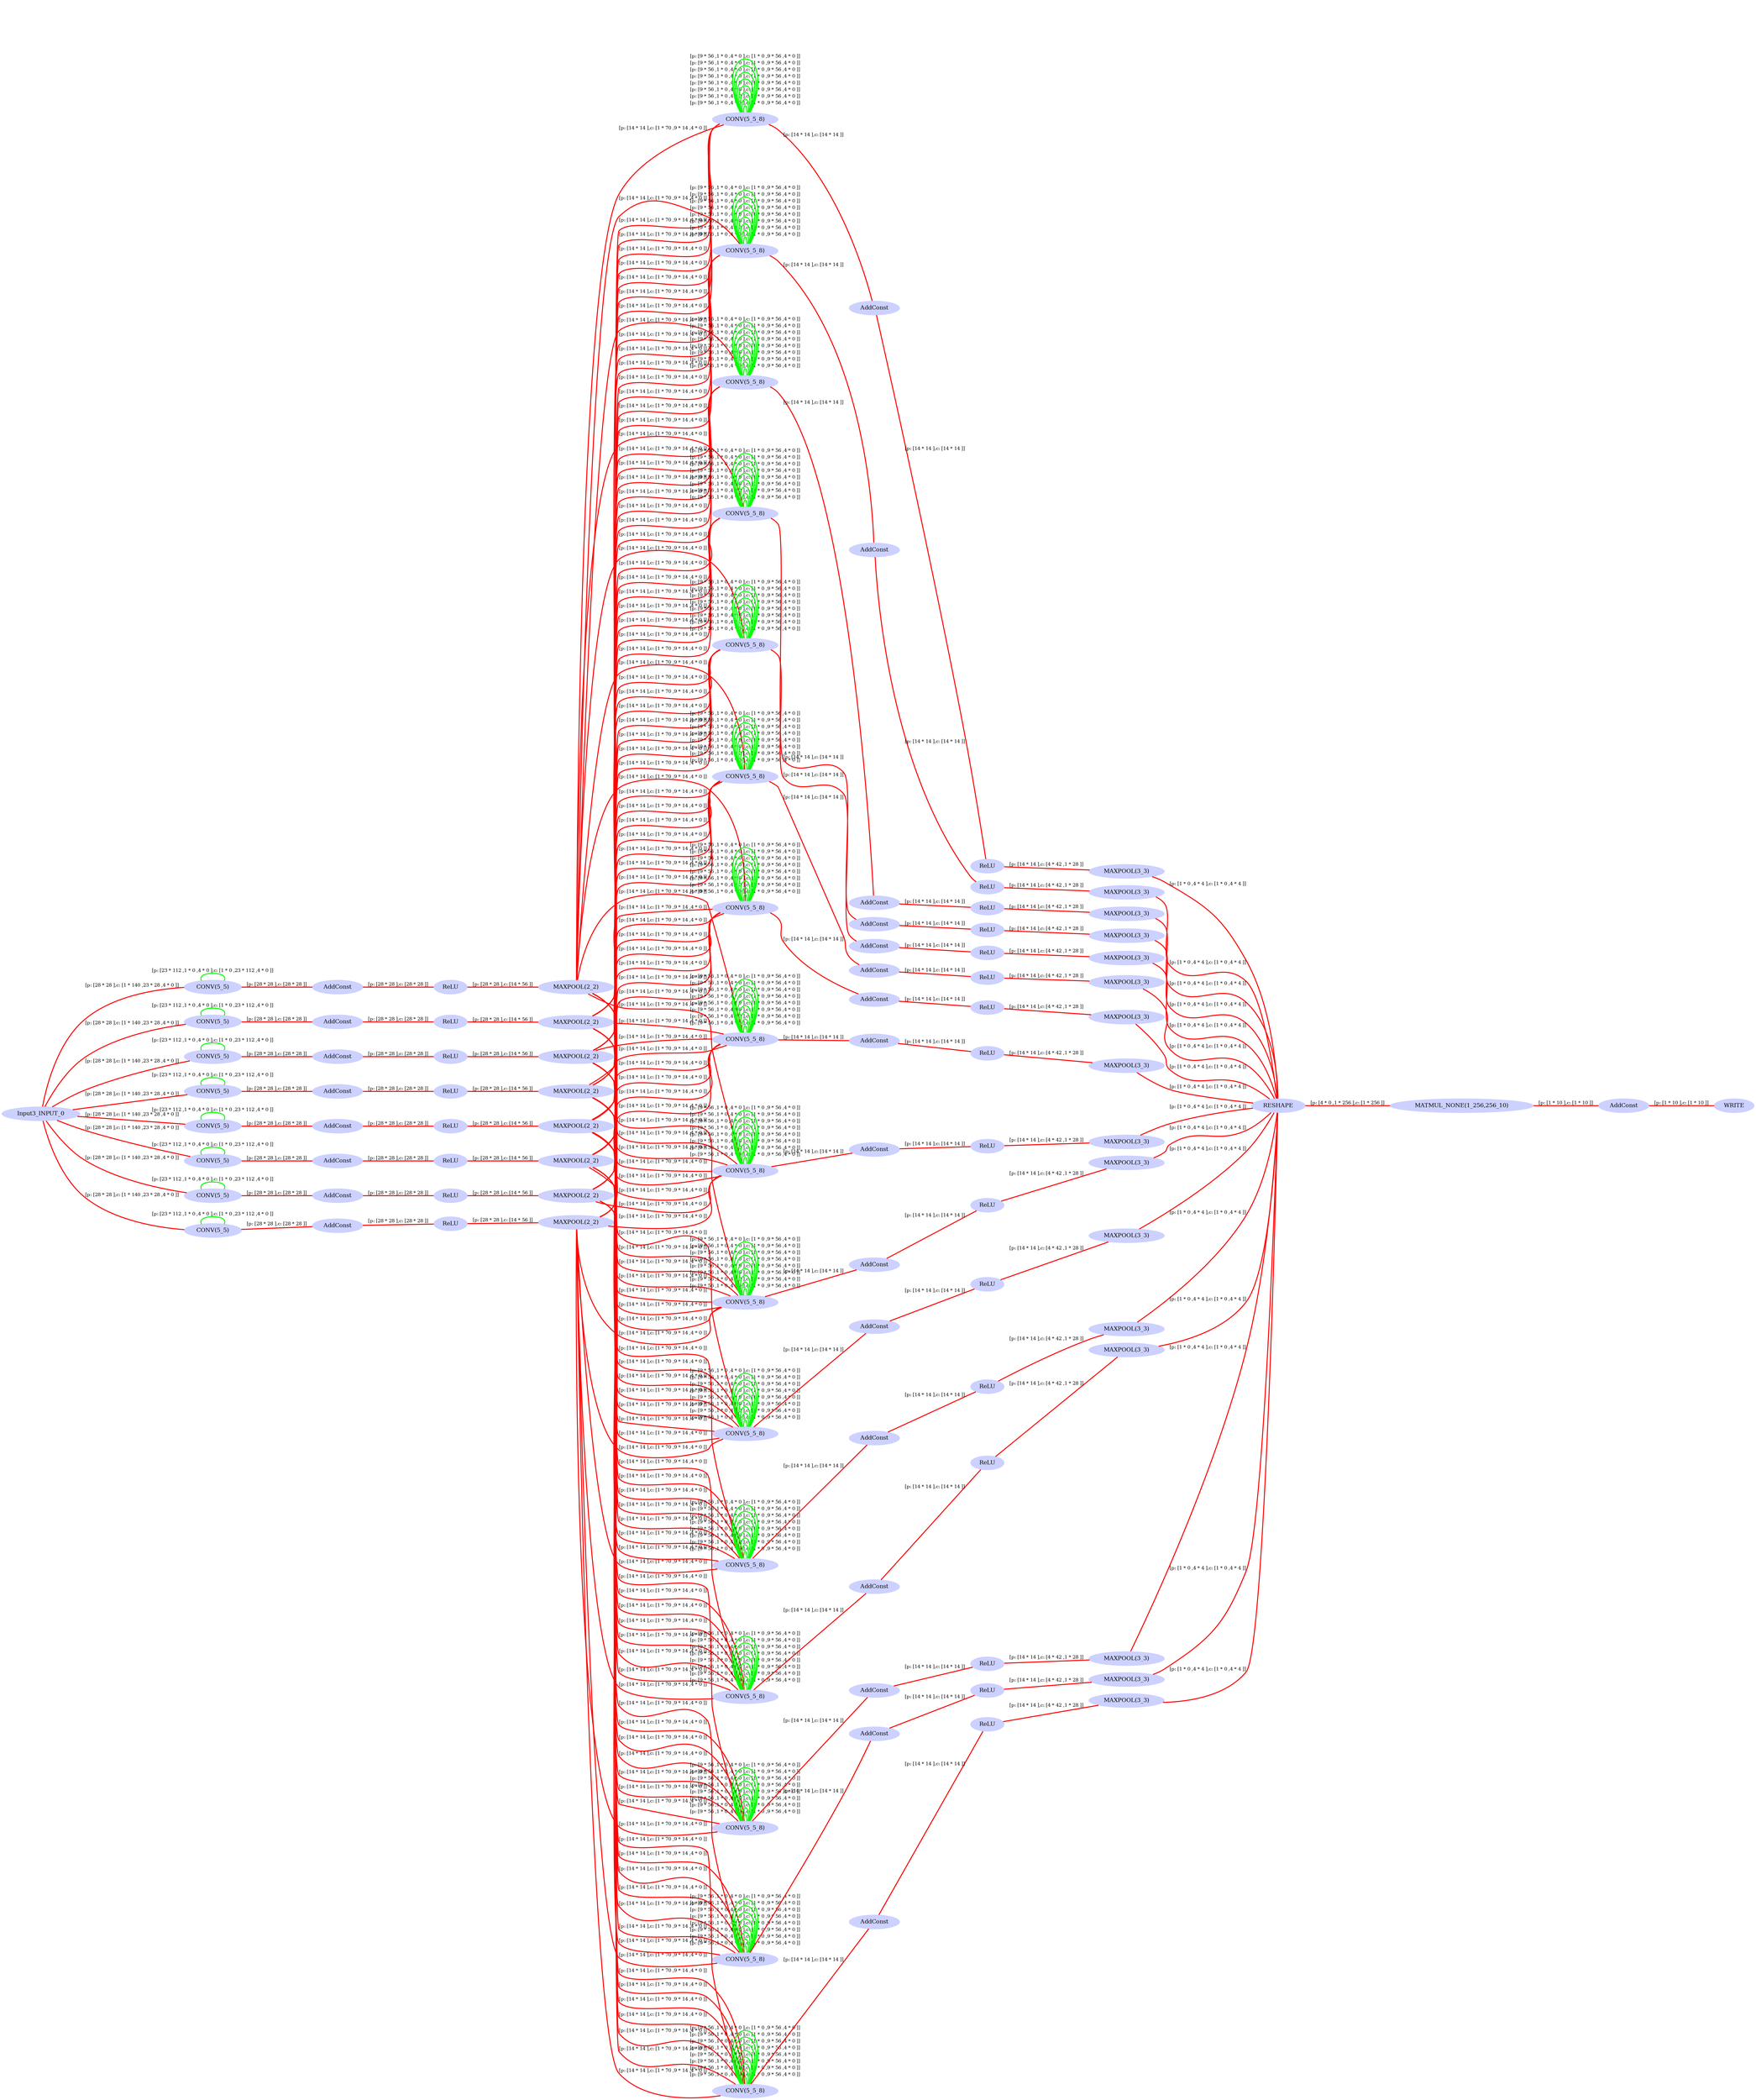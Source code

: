 digraph CNTKGraph {

  ratio = auto;
  rankdir = LR;
  ranksep = 0.3;
  nodesep = 0.2;
  center = true;

  node [ fontsize=12, height=0.4, width=0.4, style=filled, color="0.650 0.200 1.000" ]
  edge [ fontsize=10, arrowhead=none, style=bold]

  "Input3_INPUT_0" [ label="Input3_INPUT_0"];
  "Convolution28_CONV_0" [ label="CONV(5_5)"];
  "Convolution28_CONV_1" [ label="CONV(5_5)"];
  "Convolution28_CONV_2" [ label="CONV(5_5)"];
  "Convolution28_CONV_3" [ label="CONV(5_5)"];
  "Convolution28_CONV_4" [ label="CONV(5_5)"];
  "Convolution28_CONV_5" [ label="CONV(5_5)"];
  "Convolution28_CONV_6" [ label="CONV(5_5)"];
  "Convolution28_CONV_7" [ label="CONV(5_5)"];
  "Plus30_AddConst_0" [ label="AddConst"];
  "Plus30_AddConst_1" [ label="AddConst"];
  "Plus30_AddConst_2" [ label="AddConst"];
  "Plus30_AddConst_3" [ label="AddConst"];
  "Plus30_AddConst_4" [ label="AddConst"];
  "Plus30_AddConst_5" [ label="AddConst"];
  "Plus30_AddConst_6" [ label="AddConst"];
  "Plus30_AddConst_7" [ label="AddConst"];
  "ReLU32_ReLU_0" [ label="ReLU"];
  "ReLU32_ReLU_1" [ label="ReLU"];
  "ReLU32_ReLU_2" [ label="ReLU"];
  "ReLU32_ReLU_3" [ label="ReLU"];
  "ReLU32_ReLU_4" [ label="ReLU"];
  "ReLU32_ReLU_5" [ label="ReLU"];
  "ReLU32_ReLU_6" [ label="ReLU"];
  "ReLU32_ReLU_7" [ label="ReLU"];
  "Pooling66_MAXPOOL_0" [ label="MAXPOOL(2_2)"];
  "Pooling66_MAXPOOL_1" [ label="MAXPOOL(2_2)"];
  "Pooling66_MAXPOOL_2" [ label="MAXPOOL(2_2)"];
  "Pooling66_MAXPOOL_3" [ label="MAXPOOL(2_2)"];
  "Pooling66_MAXPOOL_4" [ label="MAXPOOL(2_2)"];
  "Pooling66_MAXPOOL_5" [ label="MAXPOOL(2_2)"];
  "Pooling66_MAXPOOL_6" [ label="MAXPOOL(2_2)"];
  "Pooling66_MAXPOOL_7" [ label="MAXPOOL(2_2)"];
  "Convolution110_CONV_0" [ label="CONV(5_5_8)"];
  "Convolution110_CONV_1" [ label="CONV(5_5_8)"];
  "Convolution110_CONV_2" [ label="CONV(5_5_8)"];
  "Convolution110_CONV_3" [ label="CONV(5_5_8)"];
  "Convolution110_CONV_4" [ label="CONV(5_5_8)"];
  "Convolution110_CONV_5" [ label="CONV(5_5_8)"];
  "Convolution110_CONV_6" [ label="CONV(5_5_8)"];
  "Convolution110_CONV_7" [ label="CONV(5_5_8)"];
  "Convolution110_CONV_8" [ label="CONV(5_5_8)"];
  "Convolution110_CONV_9" [ label="CONV(5_5_8)"];
  "Convolution110_CONV_10" [ label="CONV(5_5_8)"];
  "Convolution110_CONV_11" [ label="CONV(5_5_8)"];
  "Convolution110_CONV_12" [ label="CONV(5_5_8)"];
  "Convolution110_CONV_13" [ label="CONV(5_5_8)"];
  "Convolution110_CONV_14" [ label="CONV(5_5_8)"];
  "Convolution110_CONV_15" [ label="CONV(5_5_8)"];
  "Plus112_AddConst_0" [ label="AddConst"];
  "Plus112_AddConst_1" [ label="AddConst"];
  "Plus112_AddConst_2" [ label="AddConst"];
  "Plus112_AddConst_3" [ label="AddConst"];
  "Plus112_AddConst_4" [ label="AddConst"];
  "Plus112_AddConst_5" [ label="AddConst"];
  "Plus112_AddConst_6" [ label="AddConst"];
  "Plus112_AddConst_7" [ label="AddConst"];
  "Plus112_AddConst_8" [ label="AddConst"];
  "Plus112_AddConst_9" [ label="AddConst"];
  "Plus112_AddConst_10" [ label="AddConst"];
  "Plus112_AddConst_11" [ label="AddConst"];
  "Plus112_AddConst_12" [ label="AddConst"];
  "Plus112_AddConst_13" [ label="AddConst"];
  "Plus112_AddConst_14" [ label="AddConst"];
  "Plus112_AddConst_15" [ label="AddConst"];
  "ReLU114_ReLU_0" [ label="ReLU"];
  "ReLU114_ReLU_1" [ label="ReLU"];
  "ReLU114_ReLU_2" [ label="ReLU"];
  "ReLU114_ReLU_3" [ label="ReLU"];
  "ReLU114_ReLU_4" [ label="ReLU"];
  "ReLU114_ReLU_5" [ label="ReLU"];
  "ReLU114_ReLU_6" [ label="ReLU"];
  "ReLU114_ReLU_7" [ label="ReLU"];
  "ReLU114_ReLU_8" [ label="ReLU"];
  "ReLU114_ReLU_9" [ label="ReLU"];
  "ReLU114_ReLU_10" [ label="ReLU"];
  "ReLU114_ReLU_11" [ label="ReLU"];
  "ReLU114_ReLU_12" [ label="ReLU"];
  "ReLU114_ReLU_13" [ label="ReLU"];
  "ReLU114_ReLU_14" [ label="ReLU"];
  "ReLU114_ReLU_15" [ label="ReLU"];
  "Pooling160_MAXPOOL_0" [ label="MAXPOOL(3_3)"];
  "Pooling160_MAXPOOL_1" [ label="MAXPOOL(3_3)"];
  "Pooling160_MAXPOOL_2" [ label="MAXPOOL(3_3)"];
  "Pooling160_MAXPOOL_3" [ label="MAXPOOL(3_3)"];
  "Pooling160_MAXPOOL_4" [ label="MAXPOOL(3_3)"];
  "Pooling160_MAXPOOL_5" [ label="MAXPOOL(3_3)"];
  "Pooling160_MAXPOOL_6" [ label="MAXPOOL(3_3)"];
  "Pooling160_MAXPOOL_7" [ label="MAXPOOL(3_3)"];
  "Pooling160_MAXPOOL_8" [ label="MAXPOOL(3_3)"];
  "Pooling160_MAXPOOL_9" [ label="MAXPOOL(3_3)"];
  "Pooling160_MAXPOOL_10" [ label="MAXPOOL(3_3)"];
  "Pooling160_MAXPOOL_11" [ label="MAXPOOL(3_3)"];
  "Pooling160_MAXPOOL_12" [ label="MAXPOOL(3_3)"];
  "Pooling160_MAXPOOL_13" [ label="MAXPOOL(3_3)"];
  "Pooling160_MAXPOOL_14" [ label="MAXPOOL(3_3)"];
  "Pooling160_MAXPOOL_15" [ label="MAXPOOL(3_3)"];
  "Times212_reshape0_RESHAPE_0" [ label="RESHAPE"];
  "Times212_NONE_0" [ label="MATMUL_NONE(1_256,256_10)"];
  "Plus214_AddConst_0" [ label="AddConst"];
  "Plus214_Output_0_OUTPUT_0" [ label="WRITE"];

  "Input3_INPUT_0" -> "Convolution28_CONV_0" [ label="[p: [28 * 28 ],c: [1 * 140 ,23 * 28 ,4 * 0 ]]", color=red ];
  "Input3_INPUT_0" -> "Convolution28_CONV_1" [ label="[p: [28 * 28 ],c: [1 * 140 ,23 * 28 ,4 * 0 ]]", color=red ];
  "Input3_INPUT_0" -> "Convolution28_CONV_2" [ label="[p: [28 * 28 ],c: [1 * 140 ,23 * 28 ,4 * 0 ]]", color=red ];
  "Input3_INPUT_0" -> "Convolution28_CONV_3" [ label="[p: [28 * 28 ],c: [1 * 140 ,23 * 28 ,4 * 0 ]]", color=red ];
  "Input3_INPUT_0" -> "Convolution28_CONV_4" [ label="[p: [28 * 28 ],c: [1 * 140 ,23 * 28 ,4 * 0 ]]", color=red ];
  "Input3_INPUT_0" -> "Convolution28_CONV_5" [ label="[p: [28 * 28 ],c: [1 * 140 ,23 * 28 ,4 * 0 ]]", color=red ];
  "Input3_INPUT_0" -> "Convolution28_CONV_6" [ label="[p: [28 * 28 ],c: [1 * 140 ,23 * 28 ,4 * 0 ]]", color=red ];
  "Input3_INPUT_0" -> "Convolution28_CONV_7" [ label="[p: [28 * 28 ],c: [1 * 140 ,23 * 28 ,4 * 0 ]]", color=red ];
  "Convolution28_CONV_0" -> "Convolution28_CONV_0" [ label="[p: [23 * 112 ,1 * 0 ,4 * 0 ],c: [1 * 0 ,23 * 112 ,4 * 0 ]]", color=green ];
  "Convolution28_CONV_1" -> "Convolution28_CONV_1" [ label="[p: [23 * 112 ,1 * 0 ,4 * 0 ],c: [1 * 0 ,23 * 112 ,4 * 0 ]]", color=green ];
  "Convolution28_CONV_2" -> "Convolution28_CONV_2" [ label="[p: [23 * 112 ,1 * 0 ,4 * 0 ],c: [1 * 0 ,23 * 112 ,4 * 0 ]]", color=green ];
  "Convolution28_CONV_3" -> "Convolution28_CONV_3" [ label="[p: [23 * 112 ,1 * 0 ,4 * 0 ],c: [1 * 0 ,23 * 112 ,4 * 0 ]]", color=green ];
  "Convolution28_CONV_4" -> "Convolution28_CONV_4" [ label="[p: [23 * 112 ,1 * 0 ,4 * 0 ],c: [1 * 0 ,23 * 112 ,4 * 0 ]]", color=green ];
  "Convolution28_CONV_5" -> "Convolution28_CONV_5" [ label="[p: [23 * 112 ,1 * 0 ,4 * 0 ],c: [1 * 0 ,23 * 112 ,4 * 0 ]]", color=green ];
  "Convolution28_CONV_6" -> "Convolution28_CONV_6" [ label="[p: [23 * 112 ,1 * 0 ,4 * 0 ],c: [1 * 0 ,23 * 112 ,4 * 0 ]]", color=green ];
  "Convolution28_CONV_7" -> "Convolution28_CONV_7" [ label="[p: [23 * 112 ,1 * 0 ,4 * 0 ],c: [1 * 0 ,23 * 112 ,4 * 0 ]]", color=green ];
  "Convolution28_CONV_0" -> "Plus30_AddConst_0" [ label="[p: [28 * 28 ],c: [28 * 28 ]]", color=red ];
  "Convolution28_CONV_1" -> "Plus30_AddConst_1" [ label="[p: [28 * 28 ],c: [28 * 28 ]]", color=red ];
  "Convolution28_CONV_2" -> "Plus30_AddConst_2" [ label="[p: [28 * 28 ],c: [28 * 28 ]]", color=red ];
  "Convolution28_CONV_3" -> "Plus30_AddConst_3" [ label="[p: [28 * 28 ],c: [28 * 28 ]]", color=red ];
  "Convolution28_CONV_4" -> "Plus30_AddConst_4" [ label="[p: [28 * 28 ],c: [28 * 28 ]]", color=red ];
  "Convolution28_CONV_5" -> "Plus30_AddConst_5" [ label="[p: [28 * 28 ],c: [28 * 28 ]]", color=red ];
  "Convolution28_CONV_6" -> "Plus30_AddConst_6" [ label="[p: [28 * 28 ],c: [28 * 28 ]]", color=red ];
  "Convolution28_CONV_7" -> "Plus30_AddConst_7" [ label="[p: [28 * 28 ],c: [28 * 28 ]]", color=red ];
  "Plus30_AddConst_0" -> "ReLU32_ReLU_0" [ label="[p: [28 * 28 ],c: [28 * 28 ]]", color=red ];
  "Plus30_AddConst_1" -> "ReLU32_ReLU_1" [ label="[p: [28 * 28 ],c: [28 * 28 ]]", color=red ];
  "Plus30_AddConst_2" -> "ReLU32_ReLU_2" [ label="[p: [28 * 28 ],c: [28 * 28 ]]", color=red ];
  "Plus30_AddConst_3" -> "ReLU32_ReLU_3" [ label="[p: [28 * 28 ],c: [28 * 28 ]]", color=red ];
  "Plus30_AddConst_4" -> "ReLU32_ReLU_4" [ label="[p: [28 * 28 ],c: [28 * 28 ]]", color=red ];
  "Plus30_AddConst_5" -> "ReLU32_ReLU_5" [ label="[p: [28 * 28 ],c: [28 * 28 ]]", color=red ];
  "Plus30_AddConst_6" -> "ReLU32_ReLU_6" [ label="[p: [28 * 28 ],c: [28 * 28 ]]", color=red ];
  "Plus30_AddConst_7" -> "ReLU32_ReLU_7" [ label="[p: [28 * 28 ],c: [28 * 28 ]]", color=red ];
  "ReLU32_ReLU_0" -> "Pooling66_MAXPOOL_0" [ label="[p: [28 * 28 ],c: [14 * 56 ]]", color=red ];
  "ReLU32_ReLU_1" -> "Pooling66_MAXPOOL_1" [ label="[p: [28 * 28 ],c: [14 * 56 ]]", color=red ];
  "ReLU32_ReLU_2" -> "Pooling66_MAXPOOL_2" [ label="[p: [28 * 28 ],c: [14 * 56 ]]", color=red ];
  "ReLU32_ReLU_3" -> "Pooling66_MAXPOOL_3" [ label="[p: [28 * 28 ],c: [14 * 56 ]]", color=red ];
  "ReLU32_ReLU_4" -> "Pooling66_MAXPOOL_4" [ label="[p: [28 * 28 ],c: [14 * 56 ]]", color=red ];
  "ReLU32_ReLU_5" -> "Pooling66_MAXPOOL_5" [ label="[p: [28 * 28 ],c: [14 * 56 ]]", color=red ];
  "ReLU32_ReLU_6" -> "Pooling66_MAXPOOL_6" [ label="[p: [28 * 28 ],c: [14 * 56 ]]", color=red ];
  "ReLU32_ReLU_7" -> "Pooling66_MAXPOOL_7" [ label="[p: [28 * 28 ],c: [14 * 56 ]]", color=red ];
  "Pooling66_MAXPOOL_0" -> "Convolution110_CONV_0" [ label="[p: [14 * 14 ],c: [1 * 70 ,9 * 14 ,4 * 0 ]]", color=red ];
  "Pooling66_MAXPOOL_0" -> "Convolution110_CONV_1" [ label="[p: [14 * 14 ],c: [1 * 70 ,9 * 14 ,4 * 0 ]]", color=red ];
  "Pooling66_MAXPOOL_0" -> "Convolution110_CONV_2" [ label="[p: [14 * 14 ],c: [1 * 70 ,9 * 14 ,4 * 0 ]]", color=red ];
  "Pooling66_MAXPOOL_0" -> "Convolution110_CONV_3" [ label="[p: [14 * 14 ],c: [1 * 70 ,9 * 14 ,4 * 0 ]]", color=red ];
  "Pooling66_MAXPOOL_0" -> "Convolution110_CONV_4" [ label="[p: [14 * 14 ],c: [1 * 70 ,9 * 14 ,4 * 0 ]]", color=red ];
  "Pooling66_MAXPOOL_0" -> "Convolution110_CONV_5" [ label="[p: [14 * 14 ],c: [1 * 70 ,9 * 14 ,4 * 0 ]]", color=red ];
  "Pooling66_MAXPOOL_0" -> "Convolution110_CONV_6" [ label="[p: [14 * 14 ],c: [1 * 70 ,9 * 14 ,4 * 0 ]]", color=red ];
  "Pooling66_MAXPOOL_0" -> "Convolution110_CONV_7" [ label="[p: [14 * 14 ],c: [1 * 70 ,9 * 14 ,4 * 0 ]]", color=red ];
  "Pooling66_MAXPOOL_0" -> "Convolution110_CONV_8" [ label="[p: [14 * 14 ],c: [1 * 70 ,9 * 14 ,4 * 0 ]]", color=red ];
  "Pooling66_MAXPOOL_0" -> "Convolution110_CONV_9" [ label="[p: [14 * 14 ],c: [1 * 70 ,9 * 14 ,4 * 0 ]]", color=red ];
  "Pooling66_MAXPOOL_0" -> "Convolution110_CONV_10" [ label="[p: [14 * 14 ],c: [1 * 70 ,9 * 14 ,4 * 0 ]]", color=red ];
  "Pooling66_MAXPOOL_0" -> "Convolution110_CONV_11" [ label="[p: [14 * 14 ],c: [1 * 70 ,9 * 14 ,4 * 0 ]]", color=red ];
  "Pooling66_MAXPOOL_0" -> "Convolution110_CONV_12" [ label="[p: [14 * 14 ],c: [1 * 70 ,9 * 14 ,4 * 0 ]]", color=red ];
  "Pooling66_MAXPOOL_0" -> "Convolution110_CONV_13" [ label="[p: [14 * 14 ],c: [1 * 70 ,9 * 14 ,4 * 0 ]]", color=red ];
  "Pooling66_MAXPOOL_0" -> "Convolution110_CONV_14" [ label="[p: [14 * 14 ],c: [1 * 70 ,9 * 14 ,4 * 0 ]]", color=red ];
  "Pooling66_MAXPOOL_0" -> "Convolution110_CONV_15" [ label="[p: [14 * 14 ],c: [1 * 70 ,9 * 14 ,4 * 0 ]]", color=red ];
  "Pooling66_MAXPOOL_1" -> "Convolution110_CONV_0" [ label="[p: [14 * 14 ],c: [1 * 70 ,9 * 14 ,4 * 0 ]]", color=red ];
  "Pooling66_MAXPOOL_1" -> "Convolution110_CONV_1" [ label="[p: [14 * 14 ],c: [1 * 70 ,9 * 14 ,4 * 0 ]]", color=red ];
  "Pooling66_MAXPOOL_1" -> "Convolution110_CONV_2" [ label="[p: [14 * 14 ],c: [1 * 70 ,9 * 14 ,4 * 0 ]]", color=red ];
  "Pooling66_MAXPOOL_1" -> "Convolution110_CONV_3" [ label="[p: [14 * 14 ],c: [1 * 70 ,9 * 14 ,4 * 0 ]]", color=red ];
  "Pooling66_MAXPOOL_1" -> "Convolution110_CONV_4" [ label="[p: [14 * 14 ],c: [1 * 70 ,9 * 14 ,4 * 0 ]]", color=red ];
  "Pooling66_MAXPOOL_1" -> "Convolution110_CONV_5" [ label="[p: [14 * 14 ],c: [1 * 70 ,9 * 14 ,4 * 0 ]]", color=red ];
  "Pooling66_MAXPOOL_1" -> "Convolution110_CONV_6" [ label="[p: [14 * 14 ],c: [1 * 70 ,9 * 14 ,4 * 0 ]]", color=red ];
  "Pooling66_MAXPOOL_1" -> "Convolution110_CONV_7" [ label="[p: [14 * 14 ],c: [1 * 70 ,9 * 14 ,4 * 0 ]]", color=red ];
  "Pooling66_MAXPOOL_1" -> "Convolution110_CONV_8" [ label="[p: [14 * 14 ],c: [1 * 70 ,9 * 14 ,4 * 0 ]]", color=red ];
  "Pooling66_MAXPOOL_1" -> "Convolution110_CONV_9" [ label="[p: [14 * 14 ],c: [1 * 70 ,9 * 14 ,4 * 0 ]]", color=red ];
  "Pooling66_MAXPOOL_1" -> "Convolution110_CONV_10" [ label="[p: [14 * 14 ],c: [1 * 70 ,9 * 14 ,4 * 0 ]]", color=red ];
  "Pooling66_MAXPOOL_1" -> "Convolution110_CONV_11" [ label="[p: [14 * 14 ],c: [1 * 70 ,9 * 14 ,4 * 0 ]]", color=red ];
  "Pooling66_MAXPOOL_1" -> "Convolution110_CONV_12" [ label="[p: [14 * 14 ],c: [1 * 70 ,9 * 14 ,4 * 0 ]]", color=red ];
  "Pooling66_MAXPOOL_1" -> "Convolution110_CONV_13" [ label="[p: [14 * 14 ],c: [1 * 70 ,9 * 14 ,4 * 0 ]]", color=red ];
  "Pooling66_MAXPOOL_1" -> "Convolution110_CONV_14" [ label="[p: [14 * 14 ],c: [1 * 70 ,9 * 14 ,4 * 0 ]]", color=red ];
  "Pooling66_MAXPOOL_1" -> "Convolution110_CONV_15" [ label="[p: [14 * 14 ],c: [1 * 70 ,9 * 14 ,4 * 0 ]]", color=red ];
  "Pooling66_MAXPOOL_2" -> "Convolution110_CONV_0" [ label="[p: [14 * 14 ],c: [1 * 70 ,9 * 14 ,4 * 0 ]]", color=red ];
  "Pooling66_MAXPOOL_2" -> "Convolution110_CONV_1" [ label="[p: [14 * 14 ],c: [1 * 70 ,9 * 14 ,4 * 0 ]]", color=red ];
  "Pooling66_MAXPOOL_2" -> "Convolution110_CONV_2" [ label="[p: [14 * 14 ],c: [1 * 70 ,9 * 14 ,4 * 0 ]]", color=red ];
  "Pooling66_MAXPOOL_2" -> "Convolution110_CONV_3" [ label="[p: [14 * 14 ],c: [1 * 70 ,9 * 14 ,4 * 0 ]]", color=red ];
  "Pooling66_MAXPOOL_2" -> "Convolution110_CONV_4" [ label="[p: [14 * 14 ],c: [1 * 70 ,9 * 14 ,4 * 0 ]]", color=red ];
  "Pooling66_MAXPOOL_2" -> "Convolution110_CONV_5" [ label="[p: [14 * 14 ],c: [1 * 70 ,9 * 14 ,4 * 0 ]]", color=red ];
  "Pooling66_MAXPOOL_2" -> "Convolution110_CONV_6" [ label="[p: [14 * 14 ],c: [1 * 70 ,9 * 14 ,4 * 0 ]]", color=red ];
  "Pooling66_MAXPOOL_2" -> "Convolution110_CONV_7" [ label="[p: [14 * 14 ],c: [1 * 70 ,9 * 14 ,4 * 0 ]]", color=red ];
  "Pooling66_MAXPOOL_2" -> "Convolution110_CONV_8" [ label="[p: [14 * 14 ],c: [1 * 70 ,9 * 14 ,4 * 0 ]]", color=red ];
  "Pooling66_MAXPOOL_2" -> "Convolution110_CONV_9" [ label="[p: [14 * 14 ],c: [1 * 70 ,9 * 14 ,4 * 0 ]]", color=red ];
  "Pooling66_MAXPOOL_2" -> "Convolution110_CONV_10" [ label="[p: [14 * 14 ],c: [1 * 70 ,9 * 14 ,4 * 0 ]]", color=red ];
  "Pooling66_MAXPOOL_2" -> "Convolution110_CONV_11" [ label="[p: [14 * 14 ],c: [1 * 70 ,9 * 14 ,4 * 0 ]]", color=red ];
  "Pooling66_MAXPOOL_2" -> "Convolution110_CONV_12" [ label="[p: [14 * 14 ],c: [1 * 70 ,9 * 14 ,4 * 0 ]]", color=red ];
  "Pooling66_MAXPOOL_2" -> "Convolution110_CONV_13" [ label="[p: [14 * 14 ],c: [1 * 70 ,9 * 14 ,4 * 0 ]]", color=red ];
  "Pooling66_MAXPOOL_2" -> "Convolution110_CONV_14" [ label="[p: [14 * 14 ],c: [1 * 70 ,9 * 14 ,4 * 0 ]]", color=red ];
  "Pooling66_MAXPOOL_2" -> "Convolution110_CONV_15" [ label="[p: [14 * 14 ],c: [1 * 70 ,9 * 14 ,4 * 0 ]]", color=red ];
  "Pooling66_MAXPOOL_3" -> "Convolution110_CONV_0" [ label="[p: [14 * 14 ],c: [1 * 70 ,9 * 14 ,4 * 0 ]]", color=red ];
  "Pooling66_MAXPOOL_3" -> "Convolution110_CONV_1" [ label="[p: [14 * 14 ],c: [1 * 70 ,9 * 14 ,4 * 0 ]]", color=red ];
  "Pooling66_MAXPOOL_3" -> "Convolution110_CONV_2" [ label="[p: [14 * 14 ],c: [1 * 70 ,9 * 14 ,4 * 0 ]]", color=red ];
  "Pooling66_MAXPOOL_3" -> "Convolution110_CONV_3" [ label="[p: [14 * 14 ],c: [1 * 70 ,9 * 14 ,4 * 0 ]]", color=red ];
  "Pooling66_MAXPOOL_3" -> "Convolution110_CONV_4" [ label="[p: [14 * 14 ],c: [1 * 70 ,9 * 14 ,4 * 0 ]]", color=red ];
  "Pooling66_MAXPOOL_3" -> "Convolution110_CONV_5" [ label="[p: [14 * 14 ],c: [1 * 70 ,9 * 14 ,4 * 0 ]]", color=red ];
  "Pooling66_MAXPOOL_3" -> "Convolution110_CONV_6" [ label="[p: [14 * 14 ],c: [1 * 70 ,9 * 14 ,4 * 0 ]]", color=red ];
  "Pooling66_MAXPOOL_3" -> "Convolution110_CONV_7" [ label="[p: [14 * 14 ],c: [1 * 70 ,9 * 14 ,4 * 0 ]]", color=red ];
  "Pooling66_MAXPOOL_3" -> "Convolution110_CONV_8" [ label="[p: [14 * 14 ],c: [1 * 70 ,9 * 14 ,4 * 0 ]]", color=red ];
  "Pooling66_MAXPOOL_3" -> "Convolution110_CONV_9" [ label="[p: [14 * 14 ],c: [1 * 70 ,9 * 14 ,4 * 0 ]]", color=red ];
  "Pooling66_MAXPOOL_3" -> "Convolution110_CONV_10" [ label="[p: [14 * 14 ],c: [1 * 70 ,9 * 14 ,4 * 0 ]]", color=red ];
  "Pooling66_MAXPOOL_3" -> "Convolution110_CONV_11" [ label="[p: [14 * 14 ],c: [1 * 70 ,9 * 14 ,4 * 0 ]]", color=red ];
  "Pooling66_MAXPOOL_3" -> "Convolution110_CONV_12" [ label="[p: [14 * 14 ],c: [1 * 70 ,9 * 14 ,4 * 0 ]]", color=red ];
  "Pooling66_MAXPOOL_3" -> "Convolution110_CONV_13" [ label="[p: [14 * 14 ],c: [1 * 70 ,9 * 14 ,4 * 0 ]]", color=red ];
  "Pooling66_MAXPOOL_3" -> "Convolution110_CONV_14" [ label="[p: [14 * 14 ],c: [1 * 70 ,9 * 14 ,4 * 0 ]]", color=red ];
  "Pooling66_MAXPOOL_3" -> "Convolution110_CONV_15" [ label="[p: [14 * 14 ],c: [1 * 70 ,9 * 14 ,4 * 0 ]]", color=red ];
  "Pooling66_MAXPOOL_4" -> "Convolution110_CONV_0" [ label="[p: [14 * 14 ],c: [1 * 70 ,9 * 14 ,4 * 0 ]]", color=red ];
  "Pooling66_MAXPOOL_4" -> "Convolution110_CONV_1" [ label="[p: [14 * 14 ],c: [1 * 70 ,9 * 14 ,4 * 0 ]]", color=red ];
  "Pooling66_MAXPOOL_4" -> "Convolution110_CONV_2" [ label="[p: [14 * 14 ],c: [1 * 70 ,9 * 14 ,4 * 0 ]]", color=red ];
  "Pooling66_MAXPOOL_4" -> "Convolution110_CONV_3" [ label="[p: [14 * 14 ],c: [1 * 70 ,9 * 14 ,4 * 0 ]]", color=red ];
  "Pooling66_MAXPOOL_4" -> "Convolution110_CONV_4" [ label="[p: [14 * 14 ],c: [1 * 70 ,9 * 14 ,4 * 0 ]]", color=red ];
  "Pooling66_MAXPOOL_4" -> "Convolution110_CONV_5" [ label="[p: [14 * 14 ],c: [1 * 70 ,9 * 14 ,4 * 0 ]]", color=red ];
  "Pooling66_MAXPOOL_4" -> "Convolution110_CONV_6" [ label="[p: [14 * 14 ],c: [1 * 70 ,9 * 14 ,4 * 0 ]]", color=red ];
  "Pooling66_MAXPOOL_4" -> "Convolution110_CONV_7" [ label="[p: [14 * 14 ],c: [1 * 70 ,9 * 14 ,4 * 0 ]]", color=red ];
  "Pooling66_MAXPOOL_4" -> "Convolution110_CONV_8" [ label="[p: [14 * 14 ],c: [1 * 70 ,9 * 14 ,4 * 0 ]]", color=red ];
  "Pooling66_MAXPOOL_4" -> "Convolution110_CONV_9" [ label="[p: [14 * 14 ],c: [1 * 70 ,9 * 14 ,4 * 0 ]]", color=red ];
  "Pooling66_MAXPOOL_4" -> "Convolution110_CONV_10" [ label="[p: [14 * 14 ],c: [1 * 70 ,9 * 14 ,4 * 0 ]]", color=red ];
  "Pooling66_MAXPOOL_4" -> "Convolution110_CONV_11" [ label="[p: [14 * 14 ],c: [1 * 70 ,9 * 14 ,4 * 0 ]]", color=red ];
  "Pooling66_MAXPOOL_4" -> "Convolution110_CONV_12" [ label="[p: [14 * 14 ],c: [1 * 70 ,9 * 14 ,4 * 0 ]]", color=red ];
  "Pooling66_MAXPOOL_4" -> "Convolution110_CONV_13" [ label="[p: [14 * 14 ],c: [1 * 70 ,9 * 14 ,4 * 0 ]]", color=red ];
  "Pooling66_MAXPOOL_4" -> "Convolution110_CONV_14" [ label="[p: [14 * 14 ],c: [1 * 70 ,9 * 14 ,4 * 0 ]]", color=red ];
  "Pooling66_MAXPOOL_4" -> "Convolution110_CONV_15" [ label="[p: [14 * 14 ],c: [1 * 70 ,9 * 14 ,4 * 0 ]]", color=red ];
  "Pooling66_MAXPOOL_5" -> "Convolution110_CONV_0" [ label="[p: [14 * 14 ],c: [1 * 70 ,9 * 14 ,4 * 0 ]]", color=red ];
  "Pooling66_MAXPOOL_5" -> "Convolution110_CONV_1" [ label="[p: [14 * 14 ],c: [1 * 70 ,9 * 14 ,4 * 0 ]]", color=red ];
  "Pooling66_MAXPOOL_5" -> "Convolution110_CONV_2" [ label="[p: [14 * 14 ],c: [1 * 70 ,9 * 14 ,4 * 0 ]]", color=red ];
  "Pooling66_MAXPOOL_5" -> "Convolution110_CONV_3" [ label="[p: [14 * 14 ],c: [1 * 70 ,9 * 14 ,4 * 0 ]]", color=red ];
  "Pooling66_MAXPOOL_5" -> "Convolution110_CONV_4" [ label="[p: [14 * 14 ],c: [1 * 70 ,9 * 14 ,4 * 0 ]]", color=red ];
  "Pooling66_MAXPOOL_5" -> "Convolution110_CONV_5" [ label="[p: [14 * 14 ],c: [1 * 70 ,9 * 14 ,4 * 0 ]]", color=red ];
  "Pooling66_MAXPOOL_5" -> "Convolution110_CONV_6" [ label="[p: [14 * 14 ],c: [1 * 70 ,9 * 14 ,4 * 0 ]]", color=red ];
  "Pooling66_MAXPOOL_5" -> "Convolution110_CONV_7" [ label="[p: [14 * 14 ],c: [1 * 70 ,9 * 14 ,4 * 0 ]]", color=red ];
  "Pooling66_MAXPOOL_5" -> "Convolution110_CONV_8" [ label="[p: [14 * 14 ],c: [1 * 70 ,9 * 14 ,4 * 0 ]]", color=red ];
  "Pooling66_MAXPOOL_5" -> "Convolution110_CONV_9" [ label="[p: [14 * 14 ],c: [1 * 70 ,9 * 14 ,4 * 0 ]]", color=red ];
  "Pooling66_MAXPOOL_5" -> "Convolution110_CONV_10" [ label="[p: [14 * 14 ],c: [1 * 70 ,9 * 14 ,4 * 0 ]]", color=red ];
  "Pooling66_MAXPOOL_5" -> "Convolution110_CONV_11" [ label="[p: [14 * 14 ],c: [1 * 70 ,9 * 14 ,4 * 0 ]]", color=red ];
  "Pooling66_MAXPOOL_5" -> "Convolution110_CONV_12" [ label="[p: [14 * 14 ],c: [1 * 70 ,9 * 14 ,4 * 0 ]]", color=red ];
  "Pooling66_MAXPOOL_5" -> "Convolution110_CONV_13" [ label="[p: [14 * 14 ],c: [1 * 70 ,9 * 14 ,4 * 0 ]]", color=red ];
  "Pooling66_MAXPOOL_5" -> "Convolution110_CONV_14" [ label="[p: [14 * 14 ],c: [1 * 70 ,9 * 14 ,4 * 0 ]]", color=red ];
  "Pooling66_MAXPOOL_5" -> "Convolution110_CONV_15" [ label="[p: [14 * 14 ],c: [1 * 70 ,9 * 14 ,4 * 0 ]]", color=red ];
  "Pooling66_MAXPOOL_6" -> "Convolution110_CONV_0" [ label="[p: [14 * 14 ],c: [1 * 70 ,9 * 14 ,4 * 0 ]]", color=red ];
  "Pooling66_MAXPOOL_6" -> "Convolution110_CONV_1" [ label="[p: [14 * 14 ],c: [1 * 70 ,9 * 14 ,4 * 0 ]]", color=red ];
  "Pooling66_MAXPOOL_6" -> "Convolution110_CONV_2" [ label="[p: [14 * 14 ],c: [1 * 70 ,9 * 14 ,4 * 0 ]]", color=red ];
  "Pooling66_MAXPOOL_6" -> "Convolution110_CONV_3" [ label="[p: [14 * 14 ],c: [1 * 70 ,9 * 14 ,4 * 0 ]]", color=red ];
  "Pooling66_MAXPOOL_6" -> "Convolution110_CONV_4" [ label="[p: [14 * 14 ],c: [1 * 70 ,9 * 14 ,4 * 0 ]]", color=red ];
  "Pooling66_MAXPOOL_6" -> "Convolution110_CONV_5" [ label="[p: [14 * 14 ],c: [1 * 70 ,9 * 14 ,4 * 0 ]]", color=red ];
  "Pooling66_MAXPOOL_6" -> "Convolution110_CONV_6" [ label="[p: [14 * 14 ],c: [1 * 70 ,9 * 14 ,4 * 0 ]]", color=red ];
  "Pooling66_MAXPOOL_6" -> "Convolution110_CONV_7" [ label="[p: [14 * 14 ],c: [1 * 70 ,9 * 14 ,4 * 0 ]]", color=red ];
  "Pooling66_MAXPOOL_6" -> "Convolution110_CONV_8" [ label="[p: [14 * 14 ],c: [1 * 70 ,9 * 14 ,4 * 0 ]]", color=red ];
  "Pooling66_MAXPOOL_6" -> "Convolution110_CONV_9" [ label="[p: [14 * 14 ],c: [1 * 70 ,9 * 14 ,4 * 0 ]]", color=red ];
  "Pooling66_MAXPOOL_6" -> "Convolution110_CONV_10" [ label="[p: [14 * 14 ],c: [1 * 70 ,9 * 14 ,4 * 0 ]]", color=red ];
  "Pooling66_MAXPOOL_6" -> "Convolution110_CONV_11" [ label="[p: [14 * 14 ],c: [1 * 70 ,9 * 14 ,4 * 0 ]]", color=red ];
  "Pooling66_MAXPOOL_6" -> "Convolution110_CONV_12" [ label="[p: [14 * 14 ],c: [1 * 70 ,9 * 14 ,4 * 0 ]]", color=red ];
  "Pooling66_MAXPOOL_6" -> "Convolution110_CONV_13" [ label="[p: [14 * 14 ],c: [1 * 70 ,9 * 14 ,4 * 0 ]]", color=red ];
  "Pooling66_MAXPOOL_6" -> "Convolution110_CONV_14" [ label="[p: [14 * 14 ],c: [1 * 70 ,9 * 14 ,4 * 0 ]]", color=red ];
  "Pooling66_MAXPOOL_6" -> "Convolution110_CONV_15" [ label="[p: [14 * 14 ],c: [1 * 70 ,9 * 14 ,4 * 0 ]]", color=red ];
  "Pooling66_MAXPOOL_7" -> "Convolution110_CONV_0" [ label="[p: [14 * 14 ],c: [1 * 70 ,9 * 14 ,4 * 0 ]]", color=red ];
  "Pooling66_MAXPOOL_7" -> "Convolution110_CONV_1" [ label="[p: [14 * 14 ],c: [1 * 70 ,9 * 14 ,4 * 0 ]]", color=red ];
  "Pooling66_MAXPOOL_7" -> "Convolution110_CONV_2" [ label="[p: [14 * 14 ],c: [1 * 70 ,9 * 14 ,4 * 0 ]]", color=red ];
  "Pooling66_MAXPOOL_7" -> "Convolution110_CONV_3" [ label="[p: [14 * 14 ],c: [1 * 70 ,9 * 14 ,4 * 0 ]]", color=red ];
  "Pooling66_MAXPOOL_7" -> "Convolution110_CONV_4" [ label="[p: [14 * 14 ],c: [1 * 70 ,9 * 14 ,4 * 0 ]]", color=red ];
  "Pooling66_MAXPOOL_7" -> "Convolution110_CONV_5" [ label="[p: [14 * 14 ],c: [1 * 70 ,9 * 14 ,4 * 0 ]]", color=red ];
  "Pooling66_MAXPOOL_7" -> "Convolution110_CONV_6" [ label="[p: [14 * 14 ],c: [1 * 70 ,9 * 14 ,4 * 0 ]]", color=red ];
  "Pooling66_MAXPOOL_7" -> "Convolution110_CONV_7" [ label="[p: [14 * 14 ],c: [1 * 70 ,9 * 14 ,4 * 0 ]]", color=red ];
  "Pooling66_MAXPOOL_7" -> "Convolution110_CONV_8" [ label="[p: [14 * 14 ],c: [1 * 70 ,9 * 14 ,4 * 0 ]]", color=red ];
  "Pooling66_MAXPOOL_7" -> "Convolution110_CONV_9" [ label="[p: [14 * 14 ],c: [1 * 70 ,9 * 14 ,4 * 0 ]]", color=red ];
  "Pooling66_MAXPOOL_7" -> "Convolution110_CONV_10" [ label="[p: [14 * 14 ],c: [1 * 70 ,9 * 14 ,4 * 0 ]]", color=red ];
  "Pooling66_MAXPOOL_7" -> "Convolution110_CONV_11" [ label="[p: [14 * 14 ],c: [1 * 70 ,9 * 14 ,4 * 0 ]]", color=red ];
  "Pooling66_MAXPOOL_7" -> "Convolution110_CONV_12" [ label="[p: [14 * 14 ],c: [1 * 70 ,9 * 14 ,4 * 0 ]]", color=red ];
  "Pooling66_MAXPOOL_7" -> "Convolution110_CONV_13" [ label="[p: [14 * 14 ],c: [1 * 70 ,9 * 14 ,4 * 0 ]]", color=red ];
  "Pooling66_MAXPOOL_7" -> "Convolution110_CONV_14" [ label="[p: [14 * 14 ],c: [1 * 70 ,9 * 14 ,4 * 0 ]]", color=red ];
  "Pooling66_MAXPOOL_7" -> "Convolution110_CONV_15" [ label="[p: [14 * 14 ],c: [1 * 70 ,9 * 14 ,4 * 0 ]]", color=red ];
  "Convolution110_CONV_0" -> "Convolution110_CONV_0" [ label="[p: [9 * 56 ,1 * 0 ,4 * 0 ],c: [1 * 0 ,9 * 56 ,4 * 0 ]]", color=green ];
  "Convolution110_CONV_1" -> "Convolution110_CONV_1" [ label="[p: [9 * 56 ,1 * 0 ,4 * 0 ],c: [1 * 0 ,9 * 56 ,4 * 0 ]]", color=green ];
  "Convolution110_CONV_2" -> "Convolution110_CONV_2" [ label="[p: [9 * 56 ,1 * 0 ,4 * 0 ],c: [1 * 0 ,9 * 56 ,4 * 0 ]]", color=green ];
  "Convolution110_CONV_3" -> "Convolution110_CONV_3" [ label="[p: [9 * 56 ,1 * 0 ,4 * 0 ],c: [1 * 0 ,9 * 56 ,4 * 0 ]]", color=green ];
  "Convolution110_CONV_4" -> "Convolution110_CONV_4" [ label="[p: [9 * 56 ,1 * 0 ,4 * 0 ],c: [1 * 0 ,9 * 56 ,4 * 0 ]]", color=green ];
  "Convolution110_CONV_5" -> "Convolution110_CONV_5" [ label="[p: [9 * 56 ,1 * 0 ,4 * 0 ],c: [1 * 0 ,9 * 56 ,4 * 0 ]]", color=green ];
  "Convolution110_CONV_6" -> "Convolution110_CONV_6" [ label="[p: [9 * 56 ,1 * 0 ,4 * 0 ],c: [1 * 0 ,9 * 56 ,4 * 0 ]]", color=green ];
  "Convolution110_CONV_7" -> "Convolution110_CONV_7" [ label="[p: [9 * 56 ,1 * 0 ,4 * 0 ],c: [1 * 0 ,9 * 56 ,4 * 0 ]]", color=green ];
  "Convolution110_CONV_8" -> "Convolution110_CONV_8" [ label="[p: [9 * 56 ,1 * 0 ,4 * 0 ],c: [1 * 0 ,9 * 56 ,4 * 0 ]]", color=green ];
  "Convolution110_CONV_9" -> "Convolution110_CONV_9" [ label="[p: [9 * 56 ,1 * 0 ,4 * 0 ],c: [1 * 0 ,9 * 56 ,4 * 0 ]]", color=green ];
  "Convolution110_CONV_10" -> "Convolution110_CONV_10" [ label="[p: [9 * 56 ,1 * 0 ,4 * 0 ],c: [1 * 0 ,9 * 56 ,4 * 0 ]]", color=green ];
  "Convolution110_CONV_11" -> "Convolution110_CONV_11" [ label="[p: [9 * 56 ,1 * 0 ,4 * 0 ],c: [1 * 0 ,9 * 56 ,4 * 0 ]]", color=green ];
  "Convolution110_CONV_12" -> "Convolution110_CONV_12" [ label="[p: [9 * 56 ,1 * 0 ,4 * 0 ],c: [1 * 0 ,9 * 56 ,4 * 0 ]]", color=green ];
  "Convolution110_CONV_13" -> "Convolution110_CONV_13" [ label="[p: [9 * 56 ,1 * 0 ,4 * 0 ],c: [1 * 0 ,9 * 56 ,4 * 0 ]]", color=green ];
  "Convolution110_CONV_14" -> "Convolution110_CONV_14" [ label="[p: [9 * 56 ,1 * 0 ,4 * 0 ],c: [1 * 0 ,9 * 56 ,4 * 0 ]]", color=green ];
  "Convolution110_CONV_15" -> "Convolution110_CONV_15" [ label="[p: [9 * 56 ,1 * 0 ,4 * 0 ],c: [1 * 0 ,9 * 56 ,4 * 0 ]]", color=green ];
  "Convolution110_CONV_0" -> "Convolution110_CONV_0" [ label="[p: [9 * 56 ,1 * 0 ,4 * 0 ],c: [1 * 0 ,9 * 56 ,4 * 0 ]]", color=green ];
  "Convolution110_CONV_1" -> "Convolution110_CONV_1" [ label="[p: [9 * 56 ,1 * 0 ,4 * 0 ],c: [1 * 0 ,9 * 56 ,4 * 0 ]]", color=green ];
  "Convolution110_CONV_2" -> "Convolution110_CONV_2" [ label="[p: [9 * 56 ,1 * 0 ,4 * 0 ],c: [1 * 0 ,9 * 56 ,4 * 0 ]]", color=green ];
  "Convolution110_CONV_3" -> "Convolution110_CONV_3" [ label="[p: [9 * 56 ,1 * 0 ,4 * 0 ],c: [1 * 0 ,9 * 56 ,4 * 0 ]]", color=green ];
  "Convolution110_CONV_4" -> "Convolution110_CONV_4" [ label="[p: [9 * 56 ,1 * 0 ,4 * 0 ],c: [1 * 0 ,9 * 56 ,4 * 0 ]]", color=green ];
  "Convolution110_CONV_5" -> "Convolution110_CONV_5" [ label="[p: [9 * 56 ,1 * 0 ,4 * 0 ],c: [1 * 0 ,9 * 56 ,4 * 0 ]]", color=green ];
  "Convolution110_CONV_6" -> "Convolution110_CONV_6" [ label="[p: [9 * 56 ,1 * 0 ,4 * 0 ],c: [1 * 0 ,9 * 56 ,4 * 0 ]]", color=green ];
  "Convolution110_CONV_7" -> "Convolution110_CONV_7" [ label="[p: [9 * 56 ,1 * 0 ,4 * 0 ],c: [1 * 0 ,9 * 56 ,4 * 0 ]]", color=green ];
  "Convolution110_CONV_8" -> "Convolution110_CONV_8" [ label="[p: [9 * 56 ,1 * 0 ,4 * 0 ],c: [1 * 0 ,9 * 56 ,4 * 0 ]]", color=green ];
  "Convolution110_CONV_9" -> "Convolution110_CONV_9" [ label="[p: [9 * 56 ,1 * 0 ,4 * 0 ],c: [1 * 0 ,9 * 56 ,4 * 0 ]]", color=green ];
  "Convolution110_CONV_10" -> "Convolution110_CONV_10" [ label="[p: [9 * 56 ,1 * 0 ,4 * 0 ],c: [1 * 0 ,9 * 56 ,4 * 0 ]]", color=green ];
  "Convolution110_CONV_11" -> "Convolution110_CONV_11" [ label="[p: [9 * 56 ,1 * 0 ,4 * 0 ],c: [1 * 0 ,9 * 56 ,4 * 0 ]]", color=green ];
  "Convolution110_CONV_12" -> "Convolution110_CONV_12" [ label="[p: [9 * 56 ,1 * 0 ,4 * 0 ],c: [1 * 0 ,9 * 56 ,4 * 0 ]]", color=green ];
  "Convolution110_CONV_13" -> "Convolution110_CONV_13" [ label="[p: [9 * 56 ,1 * 0 ,4 * 0 ],c: [1 * 0 ,9 * 56 ,4 * 0 ]]", color=green ];
  "Convolution110_CONV_14" -> "Convolution110_CONV_14" [ label="[p: [9 * 56 ,1 * 0 ,4 * 0 ],c: [1 * 0 ,9 * 56 ,4 * 0 ]]", color=green ];
  "Convolution110_CONV_15" -> "Convolution110_CONV_15" [ label="[p: [9 * 56 ,1 * 0 ,4 * 0 ],c: [1 * 0 ,9 * 56 ,4 * 0 ]]", color=green ];
  "Convolution110_CONV_0" -> "Convolution110_CONV_0" [ label="[p: [9 * 56 ,1 * 0 ,4 * 0 ],c: [1 * 0 ,9 * 56 ,4 * 0 ]]", color=green ];
  "Convolution110_CONV_1" -> "Convolution110_CONV_1" [ label="[p: [9 * 56 ,1 * 0 ,4 * 0 ],c: [1 * 0 ,9 * 56 ,4 * 0 ]]", color=green ];
  "Convolution110_CONV_2" -> "Convolution110_CONV_2" [ label="[p: [9 * 56 ,1 * 0 ,4 * 0 ],c: [1 * 0 ,9 * 56 ,4 * 0 ]]", color=green ];
  "Convolution110_CONV_3" -> "Convolution110_CONV_3" [ label="[p: [9 * 56 ,1 * 0 ,4 * 0 ],c: [1 * 0 ,9 * 56 ,4 * 0 ]]", color=green ];
  "Convolution110_CONV_4" -> "Convolution110_CONV_4" [ label="[p: [9 * 56 ,1 * 0 ,4 * 0 ],c: [1 * 0 ,9 * 56 ,4 * 0 ]]", color=green ];
  "Convolution110_CONV_5" -> "Convolution110_CONV_5" [ label="[p: [9 * 56 ,1 * 0 ,4 * 0 ],c: [1 * 0 ,9 * 56 ,4 * 0 ]]", color=green ];
  "Convolution110_CONV_6" -> "Convolution110_CONV_6" [ label="[p: [9 * 56 ,1 * 0 ,4 * 0 ],c: [1 * 0 ,9 * 56 ,4 * 0 ]]", color=green ];
  "Convolution110_CONV_7" -> "Convolution110_CONV_7" [ label="[p: [9 * 56 ,1 * 0 ,4 * 0 ],c: [1 * 0 ,9 * 56 ,4 * 0 ]]", color=green ];
  "Convolution110_CONV_8" -> "Convolution110_CONV_8" [ label="[p: [9 * 56 ,1 * 0 ,4 * 0 ],c: [1 * 0 ,9 * 56 ,4 * 0 ]]", color=green ];
  "Convolution110_CONV_9" -> "Convolution110_CONV_9" [ label="[p: [9 * 56 ,1 * 0 ,4 * 0 ],c: [1 * 0 ,9 * 56 ,4 * 0 ]]", color=green ];
  "Convolution110_CONV_10" -> "Convolution110_CONV_10" [ label="[p: [9 * 56 ,1 * 0 ,4 * 0 ],c: [1 * 0 ,9 * 56 ,4 * 0 ]]", color=green ];
  "Convolution110_CONV_11" -> "Convolution110_CONV_11" [ label="[p: [9 * 56 ,1 * 0 ,4 * 0 ],c: [1 * 0 ,9 * 56 ,4 * 0 ]]", color=green ];
  "Convolution110_CONV_12" -> "Convolution110_CONV_12" [ label="[p: [9 * 56 ,1 * 0 ,4 * 0 ],c: [1 * 0 ,9 * 56 ,4 * 0 ]]", color=green ];
  "Convolution110_CONV_13" -> "Convolution110_CONV_13" [ label="[p: [9 * 56 ,1 * 0 ,4 * 0 ],c: [1 * 0 ,9 * 56 ,4 * 0 ]]", color=green ];
  "Convolution110_CONV_14" -> "Convolution110_CONV_14" [ label="[p: [9 * 56 ,1 * 0 ,4 * 0 ],c: [1 * 0 ,9 * 56 ,4 * 0 ]]", color=green ];
  "Convolution110_CONV_15" -> "Convolution110_CONV_15" [ label="[p: [9 * 56 ,1 * 0 ,4 * 0 ],c: [1 * 0 ,9 * 56 ,4 * 0 ]]", color=green ];
  "Convolution110_CONV_0" -> "Convolution110_CONV_0" [ label="[p: [9 * 56 ,1 * 0 ,4 * 0 ],c: [1 * 0 ,9 * 56 ,4 * 0 ]]", color=green ];
  "Convolution110_CONV_1" -> "Convolution110_CONV_1" [ label="[p: [9 * 56 ,1 * 0 ,4 * 0 ],c: [1 * 0 ,9 * 56 ,4 * 0 ]]", color=green ];
  "Convolution110_CONV_2" -> "Convolution110_CONV_2" [ label="[p: [9 * 56 ,1 * 0 ,4 * 0 ],c: [1 * 0 ,9 * 56 ,4 * 0 ]]", color=green ];
  "Convolution110_CONV_3" -> "Convolution110_CONV_3" [ label="[p: [9 * 56 ,1 * 0 ,4 * 0 ],c: [1 * 0 ,9 * 56 ,4 * 0 ]]", color=green ];
  "Convolution110_CONV_4" -> "Convolution110_CONV_4" [ label="[p: [9 * 56 ,1 * 0 ,4 * 0 ],c: [1 * 0 ,9 * 56 ,4 * 0 ]]", color=green ];
  "Convolution110_CONV_5" -> "Convolution110_CONV_5" [ label="[p: [9 * 56 ,1 * 0 ,4 * 0 ],c: [1 * 0 ,9 * 56 ,4 * 0 ]]", color=green ];
  "Convolution110_CONV_6" -> "Convolution110_CONV_6" [ label="[p: [9 * 56 ,1 * 0 ,4 * 0 ],c: [1 * 0 ,9 * 56 ,4 * 0 ]]", color=green ];
  "Convolution110_CONV_7" -> "Convolution110_CONV_7" [ label="[p: [9 * 56 ,1 * 0 ,4 * 0 ],c: [1 * 0 ,9 * 56 ,4 * 0 ]]", color=green ];
  "Convolution110_CONV_8" -> "Convolution110_CONV_8" [ label="[p: [9 * 56 ,1 * 0 ,4 * 0 ],c: [1 * 0 ,9 * 56 ,4 * 0 ]]", color=green ];
  "Convolution110_CONV_9" -> "Convolution110_CONV_9" [ label="[p: [9 * 56 ,1 * 0 ,4 * 0 ],c: [1 * 0 ,9 * 56 ,4 * 0 ]]", color=green ];
  "Convolution110_CONV_10" -> "Convolution110_CONV_10" [ label="[p: [9 * 56 ,1 * 0 ,4 * 0 ],c: [1 * 0 ,9 * 56 ,4 * 0 ]]", color=green ];
  "Convolution110_CONV_11" -> "Convolution110_CONV_11" [ label="[p: [9 * 56 ,1 * 0 ,4 * 0 ],c: [1 * 0 ,9 * 56 ,4 * 0 ]]", color=green ];
  "Convolution110_CONV_12" -> "Convolution110_CONV_12" [ label="[p: [9 * 56 ,1 * 0 ,4 * 0 ],c: [1 * 0 ,9 * 56 ,4 * 0 ]]", color=green ];
  "Convolution110_CONV_13" -> "Convolution110_CONV_13" [ label="[p: [9 * 56 ,1 * 0 ,4 * 0 ],c: [1 * 0 ,9 * 56 ,4 * 0 ]]", color=green ];
  "Convolution110_CONV_14" -> "Convolution110_CONV_14" [ label="[p: [9 * 56 ,1 * 0 ,4 * 0 ],c: [1 * 0 ,9 * 56 ,4 * 0 ]]", color=green ];
  "Convolution110_CONV_15" -> "Convolution110_CONV_15" [ label="[p: [9 * 56 ,1 * 0 ,4 * 0 ],c: [1 * 0 ,9 * 56 ,4 * 0 ]]", color=green ];
  "Convolution110_CONV_0" -> "Convolution110_CONV_0" [ label="[p: [9 * 56 ,1 * 0 ,4 * 0 ],c: [1 * 0 ,9 * 56 ,4 * 0 ]]", color=green ];
  "Convolution110_CONV_1" -> "Convolution110_CONV_1" [ label="[p: [9 * 56 ,1 * 0 ,4 * 0 ],c: [1 * 0 ,9 * 56 ,4 * 0 ]]", color=green ];
  "Convolution110_CONV_2" -> "Convolution110_CONV_2" [ label="[p: [9 * 56 ,1 * 0 ,4 * 0 ],c: [1 * 0 ,9 * 56 ,4 * 0 ]]", color=green ];
  "Convolution110_CONV_3" -> "Convolution110_CONV_3" [ label="[p: [9 * 56 ,1 * 0 ,4 * 0 ],c: [1 * 0 ,9 * 56 ,4 * 0 ]]", color=green ];
  "Convolution110_CONV_4" -> "Convolution110_CONV_4" [ label="[p: [9 * 56 ,1 * 0 ,4 * 0 ],c: [1 * 0 ,9 * 56 ,4 * 0 ]]", color=green ];
  "Convolution110_CONV_5" -> "Convolution110_CONV_5" [ label="[p: [9 * 56 ,1 * 0 ,4 * 0 ],c: [1 * 0 ,9 * 56 ,4 * 0 ]]", color=green ];
  "Convolution110_CONV_6" -> "Convolution110_CONV_6" [ label="[p: [9 * 56 ,1 * 0 ,4 * 0 ],c: [1 * 0 ,9 * 56 ,4 * 0 ]]", color=green ];
  "Convolution110_CONV_7" -> "Convolution110_CONV_7" [ label="[p: [9 * 56 ,1 * 0 ,4 * 0 ],c: [1 * 0 ,9 * 56 ,4 * 0 ]]", color=green ];
  "Convolution110_CONV_8" -> "Convolution110_CONV_8" [ label="[p: [9 * 56 ,1 * 0 ,4 * 0 ],c: [1 * 0 ,9 * 56 ,4 * 0 ]]", color=green ];
  "Convolution110_CONV_9" -> "Convolution110_CONV_9" [ label="[p: [9 * 56 ,1 * 0 ,4 * 0 ],c: [1 * 0 ,9 * 56 ,4 * 0 ]]", color=green ];
  "Convolution110_CONV_10" -> "Convolution110_CONV_10" [ label="[p: [9 * 56 ,1 * 0 ,4 * 0 ],c: [1 * 0 ,9 * 56 ,4 * 0 ]]", color=green ];
  "Convolution110_CONV_11" -> "Convolution110_CONV_11" [ label="[p: [9 * 56 ,1 * 0 ,4 * 0 ],c: [1 * 0 ,9 * 56 ,4 * 0 ]]", color=green ];
  "Convolution110_CONV_12" -> "Convolution110_CONV_12" [ label="[p: [9 * 56 ,1 * 0 ,4 * 0 ],c: [1 * 0 ,9 * 56 ,4 * 0 ]]", color=green ];
  "Convolution110_CONV_13" -> "Convolution110_CONV_13" [ label="[p: [9 * 56 ,1 * 0 ,4 * 0 ],c: [1 * 0 ,9 * 56 ,4 * 0 ]]", color=green ];
  "Convolution110_CONV_14" -> "Convolution110_CONV_14" [ label="[p: [9 * 56 ,1 * 0 ,4 * 0 ],c: [1 * 0 ,9 * 56 ,4 * 0 ]]", color=green ];
  "Convolution110_CONV_15" -> "Convolution110_CONV_15" [ label="[p: [9 * 56 ,1 * 0 ,4 * 0 ],c: [1 * 0 ,9 * 56 ,4 * 0 ]]", color=green ];
  "Convolution110_CONV_0" -> "Convolution110_CONV_0" [ label="[p: [9 * 56 ,1 * 0 ,4 * 0 ],c: [1 * 0 ,9 * 56 ,4 * 0 ]]", color=green ];
  "Convolution110_CONV_1" -> "Convolution110_CONV_1" [ label="[p: [9 * 56 ,1 * 0 ,4 * 0 ],c: [1 * 0 ,9 * 56 ,4 * 0 ]]", color=green ];
  "Convolution110_CONV_2" -> "Convolution110_CONV_2" [ label="[p: [9 * 56 ,1 * 0 ,4 * 0 ],c: [1 * 0 ,9 * 56 ,4 * 0 ]]", color=green ];
  "Convolution110_CONV_3" -> "Convolution110_CONV_3" [ label="[p: [9 * 56 ,1 * 0 ,4 * 0 ],c: [1 * 0 ,9 * 56 ,4 * 0 ]]", color=green ];
  "Convolution110_CONV_4" -> "Convolution110_CONV_4" [ label="[p: [9 * 56 ,1 * 0 ,4 * 0 ],c: [1 * 0 ,9 * 56 ,4 * 0 ]]", color=green ];
  "Convolution110_CONV_5" -> "Convolution110_CONV_5" [ label="[p: [9 * 56 ,1 * 0 ,4 * 0 ],c: [1 * 0 ,9 * 56 ,4 * 0 ]]", color=green ];
  "Convolution110_CONV_6" -> "Convolution110_CONV_6" [ label="[p: [9 * 56 ,1 * 0 ,4 * 0 ],c: [1 * 0 ,9 * 56 ,4 * 0 ]]", color=green ];
  "Convolution110_CONV_7" -> "Convolution110_CONV_7" [ label="[p: [9 * 56 ,1 * 0 ,4 * 0 ],c: [1 * 0 ,9 * 56 ,4 * 0 ]]", color=green ];
  "Convolution110_CONV_8" -> "Convolution110_CONV_8" [ label="[p: [9 * 56 ,1 * 0 ,4 * 0 ],c: [1 * 0 ,9 * 56 ,4 * 0 ]]", color=green ];
  "Convolution110_CONV_9" -> "Convolution110_CONV_9" [ label="[p: [9 * 56 ,1 * 0 ,4 * 0 ],c: [1 * 0 ,9 * 56 ,4 * 0 ]]", color=green ];
  "Convolution110_CONV_10" -> "Convolution110_CONV_10" [ label="[p: [9 * 56 ,1 * 0 ,4 * 0 ],c: [1 * 0 ,9 * 56 ,4 * 0 ]]", color=green ];
  "Convolution110_CONV_11" -> "Convolution110_CONV_11" [ label="[p: [9 * 56 ,1 * 0 ,4 * 0 ],c: [1 * 0 ,9 * 56 ,4 * 0 ]]", color=green ];
  "Convolution110_CONV_12" -> "Convolution110_CONV_12" [ label="[p: [9 * 56 ,1 * 0 ,4 * 0 ],c: [1 * 0 ,9 * 56 ,4 * 0 ]]", color=green ];
  "Convolution110_CONV_13" -> "Convolution110_CONV_13" [ label="[p: [9 * 56 ,1 * 0 ,4 * 0 ],c: [1 * 0 ,9 * 56 ,4 * 0 ]]", color=green ];
  "Convolution110_CONV_14" -> "Convolution110_CONV_14" [ label="[p: [9 * 56 ,1 * 0 ,4 * 0 ],c: [1 * 0 ,9 * 56 ,4 * 0 ]]", color=green ];
  "Convolution110_CONV_15" -> "Convolution110_CONV_15" [ label="[p: [9 * 56 ,1 * 0 ,4 * 0 ],c: [1 * 0 ,9 * 56 ,4 * 0 ]]", color=green ];
  "Convolution110_CONV_0" -> "Convolution110_CONV_0" [ label="[p: [9 * 56 ,1 * 0 ,4 * 0 ],c: [1 * 0 ,9 * 56 ,4 * 0 ]]", color=green ];
  "Convolution110_CONV_1" -> "Convolution110_CONV_1" [ label="[p: [9 * 56 ,1 * 0 ,4 * 0 ],c: [1 * 0 ,9 * 56 ,4 * 0 ]]", color=green ];
  "Convolution110_CONV_2" -> "Convolution110_CONV_2" [ label="[p: [9 * 56 ,1 * 0 ,4 * 0 ],c: [1 * 0 ,9 * 56 ,4 * 0 ]]", color=green ];
  "Convolution110_CONV_3" -> "Convolution110_CONV_3" [ label="[p: [9 * 56 ,1 * 0 ,4 * 0 ],c: [1 * 0 ,9 * 56 ,4 * 0 ]]", color=green ];
  "Convolution110_CONV_4" -> "Convolution110_CONV_4" [ label="[p: [9 * 56 ,1 * 0 ,4 * 0 ],c: [1 * 0 ,9 * 56 ,4 * 0 ]]", color=green ];
  "Convolution110_CONV_5" -> "Convolution110_CONV_5" [ label="[p: [9 * 56 ,1 * 0 ,4 * 0 ],c: [1 * 0 ,9 * 56 ,4 * 0 ]]", color=green ];
  "Convolution110_CONV_6" -> "Convolution110_CONV_6" [ label="[p: [9 * 56 ,1 * 0 ,4 * 0 ],c: [1 * 0 ,9 * 56 ,4 * 0 ]]", color=green ];
  "Convolution110_CONV_7" -> "Convolution110_CONV_7" [ label="[p: [9 * 56 ,1 * 0 ,4 * 0 ],c: [1 * 0 ,9 * 56 ,4 * 0 ]]", color=green ];
  "Convolution110_CONV_8" -> "Convolution110_CONV_8" [ label="[p: [9 * 56 ,1 * 0 ,4 * 0 ],c: [1 * 0 ,9 * 56 ,4 * 0 ]]", color=green ];
  "Convolution110_CONV_9" -> "Convolution110_CONV_9" [ label="[p: [9 * 56 ,1 * 0 ,4 * 0 ],c: [1 * 0 ,9 * 56 ,4 * 0 ]]", color=green ];
  "Convolution110_CONV_10" -> "Convolution110_CONV_10" [ label="[p: [9 * 56 ,1 * 0 ,4 * 0 ],c: [1 * 0 ,9 * 56 ,4 * 0 ]]", color=green ];
  "Convolution110_CONV_11" -> "Convolution110_CONV_11" [ label="[p: [9 * 56 ,1 * 0 ,4 * 0 ],c: [1 * 0 ,9 * 56 ,4 * 0 ]]", color=green ];
  "Convolution110_CONV_12" -> "Convolution110_CONV_12" [ label="[p: [9 * 56 ,1 * 0 ,4 * 0 ],c: [1 * 0 ,9 * 56 ,4 * 0 ]]", color=green ];
  "Convolution110_CONV_13" -> "Convolution110_CONV_13" [ label="[p: [9 * 56 ,1 * 0 ,4 * 0 ],c: [1 * 0 ,9 * 56 ,4 * 0 ]]", color=green ];
  "Convolution110_CONV_14" -> "Convolution110_CONV_14" [ label="[p: [9 * 56 ,1 * 0 ,4 * 0 ],c: [1 * 0 ,9 * 56 ,4 * 0 ]]", color=green ];
  "Convolution110_CONV_15" -> "Convolution110_CONV_15" [ label="[p: [9 * 56 ,1 * 0 ,4 * 0 ],c: [1 * 0 ,9 * 56 ,4 * 0 ]]", color=green ];
  "Convolution110_CONV_0" -> "Convolution110_CONV_0" [ label="[p: [9 * 56 ,1 * 0 ,4 * 0 ],c: [1 * 0 ,9 * 56 ,4 * 0 ]]", color=green ];
  "Convolution110_CONV_1" -> "Convolution110_CONV_1" [ label="[p: [9 * 56 ,1 * 0 ,4 * 0 ],c: [1 * 0 ,9 * 56 ,4 * 0 ]]", color=green ];
  "Convolution110_CONV_2" -> "Convolution110_CONV_2" [ label="[p: [9 * 56 ,1 * 0 ,4 * 0 ],c: [1 * 0 ,9 * 56 ,4 * 0 ]]", color=green ];
  "Convolution110_CONV_3" -> "Convolution110_CONV_3" [ label="[p: [9 * 56 ,1 * 0 ,4 * 0 ],c: [1 * 0 ,9 * 56 ,4 * 0 ]]", color=green ];
  "Convolution110_CONV_4" -> "Convolution110_CONV_4" [ label="[p: [9 * 56 ,1 * 0 ,4 * 0 ],c: [1 * 0 ,9 * 56 ,4 * 0 ]]", color=green ];
  "Convolution110_CONV_5" -> "Convolution110_CONV_5" [ label="[p: [9 * 56 ,1 * 0 ,4 * 0 ],c: [1 * 0 ,9 * 56 ,4 * 0 ]]", color=green ];
  "Convolution110_CONV_6" -> "Convolution110_CONV_6" [ label="[p: [9 * 56 ,1 * 0 ,4 * 0 ],c: [1 * 0 ,9 * 56 ,4 * 0 ]]", color=green ];
  "Convolution110_CONV_7" -> "Convolution110_CONV_7" [ label="[p: [9 * 56 ,1 * 0 ,4 * 0 ],c: [1 * 0 ,9 * 56 ,4 * 0 ]]", color=green ];
  "Convolution110_CONV_8" -> "Convolution110_CONV_8" [ label="[p: [9 * 56 ,1 * 0 ,4 * 0 ],c: [1 * 0 ,9 * 56 ,4 * 0 ]]", color=green ];
  "Convolution110_CONV_9" -> "Convolution110_CONV_9" [ label="[p: [9 * 56 ,1 * 0 ,4 * 0 ],c: [1 * 0 ,9 * 56 ,4 * 0 ]]", color=green ];
  "Convolution110_CONV_10" -> "Convolution110_CONV_10" [ label="[p: [9 * 56 ,1 * 0 ,4 * 0 ],c: [1 * 0 ,9 * 56 ,4 * 0 ]]", color=green ];
  "Convolution110_CONV_11" -> "Convolution110_CONV_11" [ label="[p: [9 * 56 ,1 * 0 ,4 * 0 ],c: [1 * 0 ,9 * 56 ,4 * 0 ]]", color=green ];
  "Convolution110_CONV_12" -> "Convolution110_CONV_12" [ label="[p: [9 * 56 ,1 * 0 ,4 * 0 ],c: [1 * 0 ,9 * 56 ,4 * 0 ]]", color=green ];
  "Convolution110_CONV_13" -> "Convolution110_CONV_13" [ label="[p: [9 * 56 ,1 * 0 ,4 * 0 ],c: [1 * 0 ,9 * 56 ,4 * 0 ]]", color=green ];
  "Convolution110_CONV_14" -> "Convolution110_CONV_14" [ label="[p: [9 * 56 ,1 * 0 ,4 * 0 ],c: [1 * 0 ,9 * 56 ,4 * 0 ]]", color=green ];
  "Convolution110_CONV_15" -> "Convolution110_CONV_15" [ label="[p: [9 * 56 ,1 * 0 ,4 * 0 ],c: [1 * 0 ,9 * 56 ,4 * 0 ]]", color=green ];
  "Convolution110_CONV_0" -> "Plus112_AddConst_0" [ label="[p: [14 * 14 ],c: [14 * 14 ]]", color=red ];
  "Convolution110_CONV_1" -> "Plus112_AddConst_1" [ label="[p: [14 * 14 ],c: [14 * 14 ]]", color=red ];
  "Convolution110_CONV_2" -> "Plus112_AddConst_2" [ label="[p: [14 * 14 ],c: [14 * 14 ]]", color=red ];
  "Convolution110_CONV_3" -> "Plus112_AddConst_3" [ label="[p: [14 * 14 ],c: [14 * 14 ]]", color=red ];
  "Convolution110_CONV_4" -> "Plus112_AddConst_4" [ label="[p: [14 * 14 ],c: [14 * 14 ]]", color=red ];
  "Convolution110_CONV_5" -> "Plus112_AddConst_5" [ label="[p: [14 * 14 ],c: [14 * 14 ]]", color=red ];
  "Convolution110_CONV_6" -> "Plus112_AddConst_6" [ label="[p: [14 * 14 ],c: [14 * 14 ]]", color=red ];
  "Convolution110_CONV_7" -> "Plus112_AddConst_7" [ label="[p: [14 * 14 ],c: [14 * 14 ]]", color=red ];
  "Convolution110_CONV_8" -> "Plus112_AddConst_8" [ label="[p: [14 * 14 ],c: [14 * 14 ]]", color=red ];
  "Convolution110_CONV_9" -> "Plus112_AddConst_9" [ label="[p: [14 * 14 ],c: [14 * 14 ]]", color=red ];
  "Convolution110_CONV_10" -> "Plus112_AddConst_10" [ label="[p: [14 * 14 ],c: [14 * 14 ]]", color=red ];
  "Convolution110_CONV_11" -> "Plus112_AddConst_11" [ label="[p: [14 * 14 ],c: [14 * 14 ]]", color=red ];
  "Convolution110_CONV_12" -> "Plus112_AddConst_12" [ label="[p: [14 * 14 ],c: [14 * 14 ]]", color=red ];
  "Convolution110_CONV_13" -> "Plus112_AddConst_13" [ label="[p: [14 * 14 ],c: [14 * 14 ]]", color=red ];
  "Convolution110_CONV_14" -> "Plus112_AddConst_14" [ label="[p: [14 * 14 ],c: [14 * 14 ]]", color=red ];
  "Convolution110_CONV_15" -> "Plus112_AddConst_15" [ label="[p: [14 * 14 ],c: [14 * 14 ]]", color=red ];
  "Plus112_AddConst_0" -> "ReLU114_ReLU_0" [ label="[p: [14 * 14 ],c: [14 * 14 ]]", color=red ];
  "Plus112_AddConst_1" -> "ReLU114_ReLU_1" [ label="[p: [14 * 14 ],c: [14 * 14 ]]", color=red ];
  "Plus112_AddConst_2" -> "ReLU114_ReLU_2" [ label="[p: [14 * 14 ],c: [14 * 14 ]]", color=red ];
  "Plus112_AddConst_3" -> "ReLU114_ReLU_3" [ label="[p: [14 * 14 ],c: [14 * 14 ]]", color=red ];
  "Plus112_AddConst_4" -> "ReLU114_ReLU_4" [ label="[p: [14 * 14 ],c: [14 * 14 ]]", color=red ];
  "Plus112_AddConst_5" -> "ReLU114_ReLU_5" [ label="[p: [14 * 14 ],c: [14 * 14 ]]", color=red ];
  "Plus112_AddConst_6" -> "ReLU114_ReLU_6" [ label="[p: [14 * 14 ],c: [14 * 14 ]]", color=red ];
  "Plus112_AddConst_7" -> "ReLU114_ReLU_7" [ label="[p: [14 * 14 ],c: [14 * 14 ]]", color=red ];
  "Plus112_AddConst_8" -> "ReLU114_ReLU_8" [ label="[p: [14 * 14 ],c: [14 * 14 ]]", color=red ];
  "Plus112_AddConst_9" -> "ReLU114_ReLU_9" [ label="[p: [14 * 14 ],c: [14 * 14 ]]", color=red ];
  "Plus112_AddConst_10" -> "ReLU114_ReLU_10" [ label="[p: [14 * 14 ],c: [14 * 14 ]]", color=red ];
  "Plus112_AddConst_11" -> "ReLU114_ReLU_11" [ label="[p: [14 * 14 ],c: [14 * 14 ]]", color=red ];
  "Plus112_AddConst_12" -> "ReLU114_ReLU_12" [ label="[p: [14 * 14 ],c: [14 * 14 ]]", color=red ];
  "Plus112_AddConst_13" -> "ReLU114_ReLU_13" [ label="[p: [14 * 14 ],c: [14 * 14 ]]", color=red ];
  "Plus112_AddConst_14" -> "ReLU114_ReLU_14" [ label="[p: [14 * 14 ],c: [14 * 14 ]]", color=red ];
  "Plus112_AddConst_15" -> "ReLU114_ReLU_15" [ label="[p: [14 * 14 ],c: [14 * 14 ]]", color=red ];
  "ReLU114_ReLU_0" -> "Pooling160_MAXPOOL_0" [ label="[p: [14 * 14 ],c: [4 * 42 ,1 * 28 ]]", color=red ];
  "ReLU114_ReLU_1" -> "Pooling160_MAXPOOL_1" [ label="[p: [14 * 14 ],c: [4 * 42 ,1 * 28 ]]", color=red ];
  "ReLU114_ReLU_2" -> "Pooling160_MAXPOOL_2" [ label="[p: [14 * 14 ],c: [4 * 42 ,1 * 28 ]]", color=red ];
  "ReLU114_ReLU_3" -> "Pooling160_MAXPOOL_3" [ label="[p: [14 * 14 ],c: [4 * 42 ,1 * 28 ]]", color=red ];
  "ReLU114_ReLU_4" -> "Pooling160_MAXPOOL_4" [ label="[p: [14 * 14 ],c: [4 * 42 ,1 * 28 ]]", color=red ];
  "ReLU114_ReLU_5" -> "Pooling160_MAXPOOL_5" [ label="[p: [14 * 14 ],c: [4 * 42 ,1 * 28 ]]", color=red ];
  "ReLU114_ReLU_6" -> "Pooling160_MAXPOOL_6" [ label="[p: [14 * 14 ],c: [4 * 42 ,1 * 28 ]]", color=red ];
  "ReLU114_ReLU_7" -> "Pooling160_MAXPOOL_7" [ label="[p: [14 * 14 ],c: [4 * 42 ,1 * 28 ]]", color=red ];
  "ReLU114_ReLU_8" -> "Pooling160_MAXPOOL_8" [ label="[p: [14 * 14 ],c: [4 * 42 ,1 * 28 ]]", color=red ];
  "ReLU114_ReLU_9" -> "Pooling160_MAXPOOL_9" [ label="[p: [14 * 14 ],c: [4 * 42 ,1 * 28 ]]", color=red ];
  "ReLU114_ReLU_10" -> "Pooling160_MAXPOOL_10" [ label="[p: [14 * 14 ],c: [4 * 42 ,1 * 28 ]]", color=red ];
  "ReLU114_ReLU_11" -> "Pooling160_MAXPOOL_11" [ label="[p: [14 * 14 ],c: [4 * 42 ,1 * 28 ]]", color=red ];
  "ReLU114_ReLU_12" -> "Pooling160_MAXPOOL_12" [ label="[p: [14 * 14 ],c: [4 * 42 ,1 * 28 ]]", color=red ];
  "ReLU114_ReLU_13" -> "Pooling160_MAXPOOL_13" [ label="[p: [14 * 14 ],c: [4 * 42 ,1 * 28 ]]", color=red ];
  "ReLU114_ReLU_14" -> "Pooling160_MAXPOOL_14" [ label="[p: [14 * 14 ],c: [4 * 42 ,1 * 28 ]]", color=red ];
  "ReLU114_ReLU_15" -> "Pooling160_MAXPOOL_15" [ label="[p: [14 * 14 ],c: [4 * 42 ,1 * 28 ]]", color=red ];
  "Pooling160_MAXPOOL_0" -> "Times212_reshape0_RESHAPE_0" [ label="[p: [1 * 0 ,4 * 4 ],c: [1 * 0 ,4 * 4 ]]", color=red ];
  "Pooling160_MAXPOOL_1" -> "Times212_reshape0_RESHAPE_0" [ label="[p: [1 * 0 ,4 * 4 ],c: [1 * 0 ,4 * 4 ]]", color=red ];
  "Pooling160_MAXPOOL_2" -> "Times212_reshape0_RESHAPE_0" [ label="[p: [1 * 0 ,4 * 4 ],c: [1 * 0 ,4 * 4 ]]", color=red ];
  "Pooling160_MAXPOOL_3" -> "Times212_reshape0_RESHAPE_0" [ label="[p: [1 * 0 ,4 * 4 ],c: [1 * 0 ,4 * 4 ]]", color=red ];
  "Pooling160_MAXPOOL_4" -> "Times212_reshape0_RESHAPE_0" [ label="[p: [1 * 0 ,4 * 4 ],c: [1 * 0 ,4 * 4 ]]", color=red ];
  "Pooling160_MAXPOOL_5" -> "Times212_reshape0_RESHAPE_0" [ label="[p: [1 * 0 ,4 * 4 ],c: [1 * 0 ,4 * 4 ]]", color=red ];
  "Pooling160_MAXPOOL_6" -> "Times212_reshape0_RESHAPE_0" [ label="[p: [1 * 0 ,4 * 4 ],c: [1 * 0 ,4 * 4 ]]", color=red ];
  "Pooling160_MAXPOOL_7" -> "Times212_reshape0_RESHAPE_0" [ label="[p: [1 * 0 ,4 * 4 ],c: [1 * 0 ,4 * 4 ]]", color=red ];
  "Pooling160_MAXPOOL_8" -> "Times212_reshape0_RESHAPE_0" [ label="[p: [1 * 0 ,4 * 4 ],c: [1 * 0 ,4 * 4 ]]", color=red ];
  "Pooling160_MAXPOOL_9" -> "Times212_reshape0_RESHAPE_0" [ label="[p: [1 * 0 ,4 * 4 ],c: [1 * 0 ,4 * 4 ]]", color=red ];
  "Pooling160_MAXPOOL_10" -> "Times212_reshape0_RESHAPE_0" [ label="[p: [1 * 0 ,4 * 4 ],c: [1 * 0 ,4 * 4 ]]", color=red ];
  "Pooling160_MAXPOOL_11" -> "Times212_reshape0_RESHAPE_0" [ label="[p: [1 * 0 ,4 * 4 ],c: [1 * 0 ,4 * 4 ]]", color=red ];
  "Pooling160_MAXPOOL_12" -> "Times212_reshape0_RESHAPE_0" [ label="[p: [1 * 0 ,4 * 4 ],c: [1 * 0 ,4 * 4 ]]", color=red ];
  "Pooling160_MAXPOOL_13" -> "Times212_reshape0_RESHAPE_0" [ label="[p: [1 * 0 ,4 * 4 ],c: [1 * 0 ,4 * 4 ]]", color=red ];
  "Pooling160_MAXPOOL_14" -> "Times212_reshape0_RESHAPE_0" [ label="[p: [1 * 0 ,4 * 4 ],c: [1 * 0 ,4 * 4 ]]", color=red ];
  "Pooling160_MAXPOOL_15" -> "Times212_reshape0_RESHAPE_0" [ label="[p: [1 * 0 ,4 * 4 ],c: [1 * 0 ,4 * 4 ]]", color=red ];
  "Times212_reshape0_RESHAPE_0" -> "Times212_NONE_0" [ label="[p: [4 * 0 ,1 * 256 ],c: [1 * 256 ]]", color=red ];
  "Times212_NONE_0" -> "Plus214_AddConst_0" [ label="[p: [1 * 10 ],c: [1 * 10 ]]", color=red ];
  "Plus214_AddConst_0" -> "Plus214_Output_0_OUTPUT_0" [ label="[p: [1 * 10 ],c: [1 * 10 ]]", color=red ];

}
